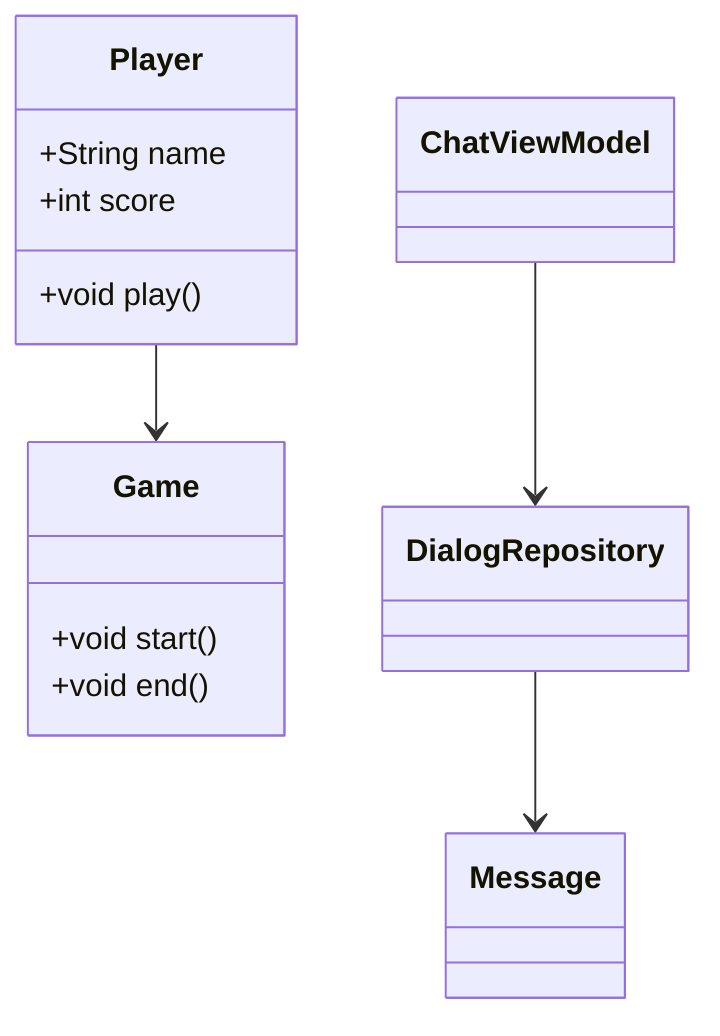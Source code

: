 ﻿classDiagram
  class Player {
    +String name
    +int score
    +void play()
  }
  class Game {
    +void start()
    +void end()
  }
  Player --> Game
  class ChatViewModel
  class DialogRepository
  class Message
  ChatViewModel --> DialogRepository
  DialogRepository --> Message